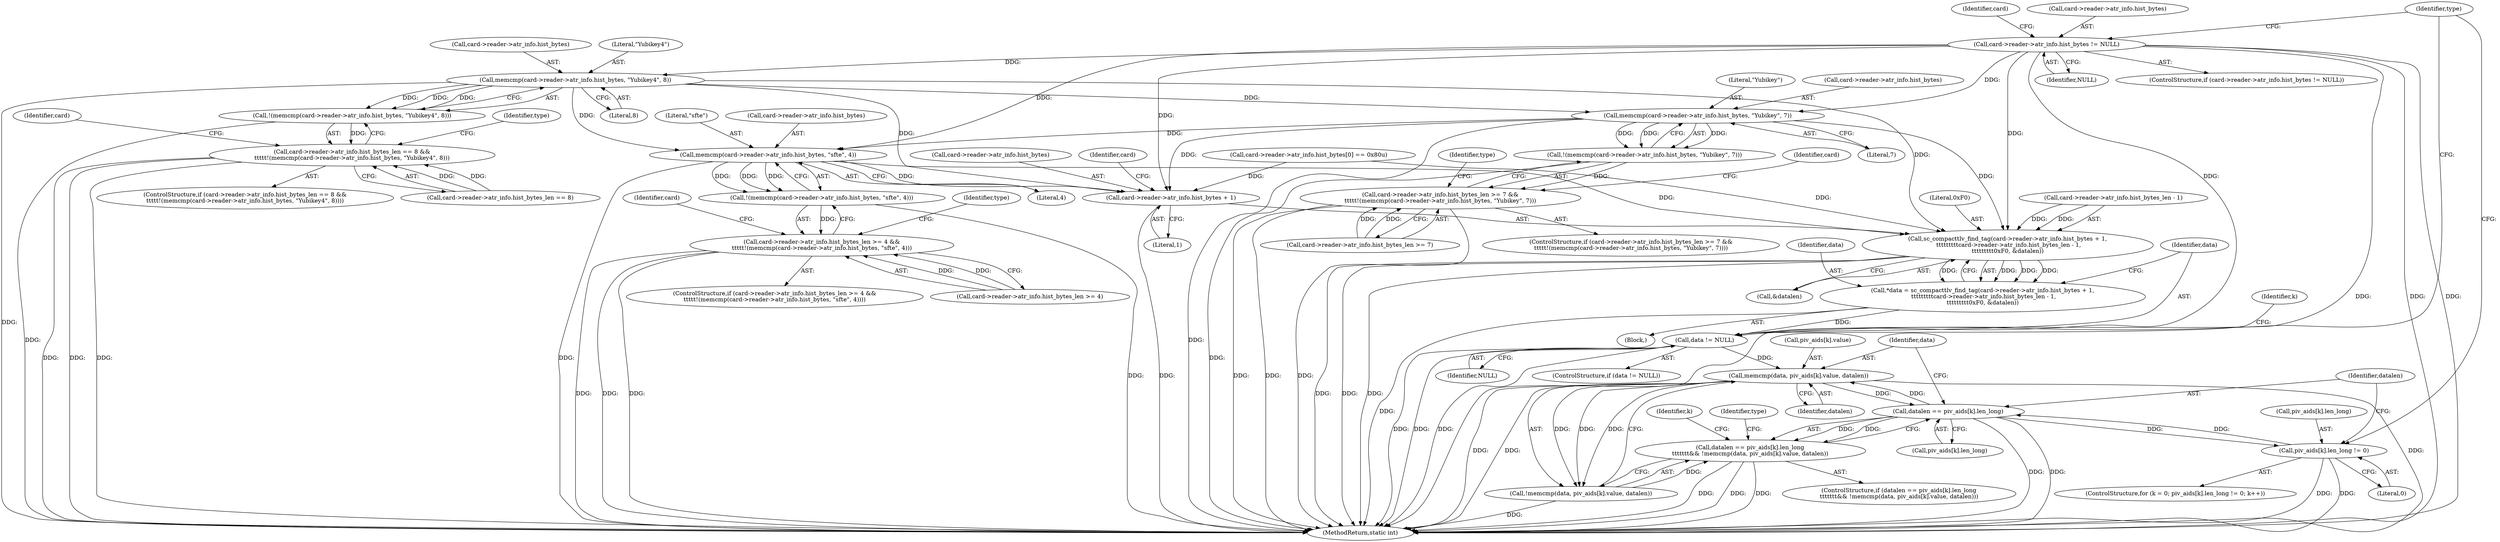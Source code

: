 digraph "1_OpenSC_8fe377e93b4b56060e5bbfb6f3142ceaeca744fa_15@API" {
"1000193" [label="(Call,memcmp(card->reader->atr_info.hist_bytes, \"Yubikey4\", 8))"];
"1000171" [label="(Call,card->reader->atr_info.hist_bytes != NULL)"];
"1000192" [label="(Call,!(memcmp(card->reader->atr_info.hist_bytes, \"Yubikey4\", 8)))"];
"1000182" [label="(Call,card->reader->atr_info.hist_bytes_len == 8 &&\n\t\t\t\t\t!(memcmp(card->reader->atr_info.hist_bytes, \"Yubikey4\", 8)))"];
"1000220" [label="(Call,memcmp(card->reader->atr_info.hist_bytes, \"Yubikey\", 7))"];
"1000219" [label="(Call,!(memcmp(card->reader->atr_info.hist_bytes, \"Yubikey\", 7)))"];
"1000209" [label="(Call,card->reader->atr_info.hist_bytes_len >= 7 &&\n\t\t\t\t\t!(memcmp(card->reader->atr_info.hist_bytes, \"Yubikey\", 7)))"];
"1000247" [label="(Call,memcmp(card->reader->atr_info.hist_bytes, \"sfte\", 4))"];
"1000246" [label="(Call,!(memcmp(card->reader->atr_info.hist_bytes, \"sfte\", 4)))"];
"1000236" [label="(Call,card->reader->atr_info.hist_bytes_len >= 4 &&\n\t\t\t\t\t!(memcmp(card->reader->atr_info.hist_bytes, \"sfte\", 4)))"];
"1000279" [label="(Call,sc_compacttlv_find_tag(card->reader->atr_info.hist_bytes + 1,\n \t\t\t\t\t\t\t\t\tcard->reader->atr_info.hist_bytes_len - 1,\n\t\t\t\t\t\t\t\t\t0xF0, &datalen))"];
"1000277" [label="(Call,*data = sc_compacttlv_find_tag(card->reader->atr_info.hist_bytes + 1,\n \t\t\t\t\t\t\t\t\tcard->reader->atr_info.hist_bytes_len - 1,\n\t\t\t\t\t\t\t\t\t0xF0, &datalen))"];
"1000302" [label="(Call,data != NULL)"];
"1000331" [label="(Call,memcmp(data, piv_aids[k].value, datalen))"];
"1000323" [label="(Call,datalen == piv_aids[k].len_long)"];
"1000311" [label="(Call,piv_aids[k].len_long != 0)"];
"1000322" [label="(Call,datalen == piv_aids[k].len_long\n\t\t\t\t\t\t\t&& !memcmp(data, piv_aids[k].value, datalen))"];
"1000330" [label="(Call,!memcmp(data, piv_aids[k].value, datalen))"];
"1000280" [label="(Call,card->reader->atr_info.hist_bytes + 1)"];
"1000193" [label="(Call,memcmp(card->reader->atr_info.hist_bytes, \"Yubikey4\", 8))"];
"1000241" [label="(Identifier,card)"];
"1000301" [label="(ControlStructure,if (data != NULL))"];
"1000346" [label="(Identifier,type)"];
"1000208" [label="(ControlStructure,if (card->reader->atr_info.hist_bytes_len >= 7 &&\n\t\t\t\t\t!(memcmp(card->reader->atr_info.hist_bytes, \"Yubikey\", 7))))"];
"1000322" [label="(Call,datalen == piv_aids[k].len_long\n\t\t\t\t\t\t\t&& !memcmp(data, piv_aids[k].value, datalen))"];
"1000228" [label="(Literal,\"Yubikey\")"];
"1000236" [label="(Call,card->reader->atr_info.hist_bytes_len >= 4 &&\n\t\t\t\t\t!(memcmp(card->reader->atr_info.hist_bytes, \"sfte\", 4)))"];
"1000330" [label="(Call,!memcmp(data, piv_aids[k].value, datalen))"];
"1000333" [label="(Call,piv_aids[k].value)"];
"1000277" [label="(Call,*data = sc_compacttlv_find_tag(card->reader->atr_info.hist_bytes + 1,\n \t\t\t\t\t\t\t\t\tcard->reader->atr_info.hist_bytes_len - 1,\n\t\t\t\t\t\t\t\t\t0xF0, &datalen))"];
"1000187" [label="(Identifier,card)"];
"1000179" [label="(Identifier,NULL)"];
"1000288" [label="(Literal,1)"];
"1000172" [label="(Call,card->reader->atr_info.hist_bytes)"];
"1000183" [label="(Call,card->reader->atr_info.hist_bytes_len == 8)"];
"1000281" [label="(Call,card->reader->atr_info.hist_bytes)"];
"1000516" [label="(MethodReturn,static int)"];
"1000255" [label="(Literal,\"sfte\")"];
"1000317" [label="(Literal,0)"];
"1000319" [label="(Identifier,k)"];
"1000232" [label="(Identifier,type)"];
"1000201" [label="(Literal,\"Yubikey4\")"];
"1000274" [label="(Block,)"];
"1000299" [label="(Call,&datalen)"];
"1000268" [label="(Identifier,card)"];
"1000221" [label="(Call,card->reader->atr_info.hist_bytes)"];
"1000298" [label="(Literal,0xF0)"];
"1000324" [label="(Identifier,datalen)"];
"1000171" [label="(Call,card->reader->atr_info.hist_bytes != NULL)"];
"1000202" [label="(Literal,8)"];
"1000248" [label="(Call,card->reader->atr_info.hist_bytes)"];
"1000235" [label="(ControlStructure,if (card->reader->atr_info.hist_bytes_len >= 4 &&\n\t\t\t\t\t!(memcmp(card->reader->atr_info.hist_bytes, \"sfte\", 4))))"];
"1000194" [label="(Call,card->reader->atr_info.hist_bytes)"];
"1000219" [label="(Call,!(memcmp(card->reader->atr_info.hist_bytes, \"Yubikey\", 7)))"];
"1000220" [label="(Call,memcmp(card->reader->atr_info.hist_bytes, \"Yubikey\", 7))"];
"1000259" [label="(Identifier,type)"];
"1000303" [label="(Identifier,data)"];
"1000325" [label="(Call,piv_aids[k].len_long)"];
"1000263" [label="(Call,card->reader->atr_info.hist_bytes[0] == 0x80u)"];
"1000304" [label="(Identifier,NULL)"];
"1000205" [label="(Identifier,type)"];
"1000209" [label="(Call,card->reader->atr_info.hist_bytes_len >= 7 &&\n\t\t\t\t\t!(memcmp(card->reader->atr_info.hist_bytes, \"Yubikey\", 7)))"];
"1000323" [label="(Call,datalen == piv_aids[k].len_long)"];
"1000280" [label="(Call,card->reader->atr_info.hist_bytes + 1)"];
"1000214" [label="(Identifier,card)"];
"1000181" [label="(ControlStructure,if (card->reader->atr_info.hist_bytes_len == 8 &&\n\t\t\t\t\t!(memcmp(card->reader->atr_info.hist_bytes, \"Yubikey4\", 8))))"];
"1000307" [label="(ControlStructure,for (k = 0; piv_aids[k].len_long != 0; k++))"];
"1000210" [label="(Call,card->reader->atr_info.hist_bytes_len >= 7)"];
"1000312" [label="(Call,piv_aids[k].len_long)"];
"1000237" [label="(Call,card->reader->atr_info.hist_bytes_len >= 4)"];
"1000311" [label="(Call,piv_aids[k].len_long != 0)"];
"1000321" [label="(ControlStructure,if (datalen == piv_aids[k].len_long\n\t\t\t\t\t\t\t&& !memcmp(data, piv_aids[k].value, datalen)))"];
"1000256" [label="(Literal,4)"];
"1000229" [label="(Literal,7)"];
"1000338" [label="(Identifier,datalen)"];
"1000182" [label="(Call,card->reader->atr_info.hist_bytes_len == 8 &&\n\t\t\t\t\t!(memcmp(card->reader->atr_info.hist_bytes, \"Yubikey4\", 8)))"];
"1000302" [label="(Call,data != NULL)"];
"1000246" [label="(Call,!(memcmp(card->reader->atr_info.hist_bytes, \"sfte\", 4)))"];
"1000341" [label="(Identifier,type)"];
"1000309" [label="(Identifier,k)"];
"1000170" [label="(ControlStructure,if (card->reader->atr_info.hist_bytes != NULL))"];
"1000331" [label="(Call,memcmp(data, piv_aids[k].value, datalen))"];
"1000332" [label="(Identifier,data)"];
"1000293" [label="(Identifier,card)"];
"1000192" [label="(Call,!(memcmp(card->reader->atr_info.hist_bytes, \"Yubikey4\", 8)))"];
"1000247" [label="(Call,memcmp(card->reader->atr_info.hist_bytes, \"sfte\", 4))"];
"1000278" [label="(Identifier,data)"];
"1000279" [label="(Call,sc_compacttlv_find_tag(card->reader->atr_info.hist_bytes + 1,\n \t\t\t\t\t\t\t\t\tcard->reader->atr_info.hist_bytes_len - 1,\n\t\t\t\t\t\t\t\t\t0xF0, &datalen))"];
"1000289" [label="(Call,card->reader->atr_info.hist_bytes_len - 1)"];
"1000193" -> "1000192"  [label="AST: "];
"1000193" -> "1000202"  [label="CFG: "];
"1000194" -> "1000193"  [label="AST: "];
"1000201" -> "1000193"  [label="AST: "];
"1000202" -> "1000193"  [label="AST: "];
"1000192" -> "1000193"  [label="CFG: "];
"1000193" -> "1000516"  [label="DDG: "];
"1000193" -> "1000192"  [label="DDG: "];
"1000193" -> "1000192"  [label="DDG: "];
"1000193" -> "1000192"  [label="DDG: "];
"1000171" -> "1000193"  [label="DDG: "];
"1000193" -> "1000220"  [label="DDG: "];
"1000193" -> "1000247"  [label="DDG: "];
"1000193" -> "1000279"  [label="DDG: "];
"1000193" -> "1000280"  [label="DDG: "];
"1000171" -> "1000170"  [label="AST: "];
"1000171" -> "1000179"  [label="CFG: "];
"1000172" -> "1000171"  [label="AST: "];
"1000179" -> "1000171"  [label="AST: "];
"1000187" -> "1000171"  [label="CFG: "];
"1000346" -> "1000171"  [label="CFG: "];
"1000171" -> "1000516"  [label="DDG: "];
"1000171" -> "1000516"  [label="DDG: "];
"1000171" -> "1000516"  [label="DDG: "];
"1000171" -> "1000220"  [label="DDG: "];
"1000171" -> "1000247"  [label="DDG: "];
"1000171" -> "1000279"  [label="DDG: "];
"1000171" -> "1000280"  [label="DDG: "];
"1000171" -> "1000302"  [label="DDG: "];
"1000192" -> "1000182"  [label="AST: "];
"1000182" -> "1000192"  [label="CFG: "];
"1000192" -> "1000516"  [label="DDG: "];
"1000192" -> "1000182"  [label="DDG: "];
"1000182" -> "1000181"  [label="AST: "];
"1000182" -> "1000183"  [label="CFG: "];
"1000183" -> "1000182"  [label="AST: "];
"1000205" -> "1000182"  [label="CFG: "];
"1000214" -> "1000182"  [label="CFG: "];
"1000182" -> "1000516"  [label="DDG: "];
"1000182" -> "1000516"  [label="DDG: "];
"1000182" -> "1000516"  [label="DDG: "];
"1000183" -> "1000182"  [label="DDG: "];
"1000183" -> "1000182"  [label="DDG: "];
"1000220" -> "1000219"  [label="AST: "];
"1000220" -> "1000229"  [label="CFG: "];
"1000221" -> "1000220"  [label="AST: "];
"1000228" -> "1000220"  [label="AST: "];
"1000229" -> "1000220"  [label="AST: "];
"1000219" -> "1000220"  [label="CFG: "];
"1000220" -> "1000516"  [label="DDG: "];
"1000220" -> "1000219"  [label="DDG: "];
"1000220" -> "1000219"  [label="DDG: "];
"1000220" -> "1000219"  [label="DDG: "];
"1000220" -> "1000247"  [label="DDG: "];
"1000220" -> "1000279"  [label="DDG: "];
"1000220" -> "1000280"  [label="DDG: "];
"1000219" -> "1000209"  [label="AST: "];
"1000209" -> "1000219"  [label="CFG: "];
"1000219" -> "1000516"  [label="DDG: "];
"1000219" -> "1000209"  [label="DDG: "];
"1000209" -> "1000208"  [label="AST: "];
"1000209" -> "1000210"  [label="CFG: "];
"1000210" -> "1000209"  [label="AST: "];
"1000232" -> "1000209"  [label="CFG: "];
"1000241" -> "1000209"  [label="CFG: "];
"1000209" -> "1000516"  [label="DDG: "];
"1000209" -> "1000516"  [label="DDG: "];
"1000209" -> "1000516"  [label="DDG: "];
"1000210" -> "1000209"  [label="DDG: "];
"1000210" -> "1000209"  [label="DDG: "];
"1000247" -> "1000246"  [label="AST: "];
"1000247" -> "1000256"  [label="CFG: "];
"1000248" -> "1000247"  [label="AST: "];
"1000255" -> "1000247"  [label="AST: "];
"1000256" -> "1000247"  [label="AST: "];
"1000246" -> "1000247"  [label="CFG: "];
"1000247" -> "1000516"  [label="DDG: "];
"1000247" -> "1000246"  [label="DDG: "];
"1000247" -> "1000246"  [label="DDG: "];
"1000247" -> "1000246"  [label="DDG: "];
"1000247" -> "1000279"  [label="DDG: "];
"1000247" -> "1000280"  [label="DDG: "];
"1000246" -> "1000236"  [label="AST: "];
"1000236" -> "1000246"  [label="CFG: "];
"1000246" -> "1000516"  [label="DDG: "];
"1000246" -> "1000236"  [label="DDG: "];
"1000236" -> "1000235"  [label="AST: "];
"1000236" -> "1000237"  [label="CFG: "];
"1000237" -> "1000236"  [label="AST: "];
"1000259" -> "1000236"  [label="CFG: "];
"1000268" -> "1000236"  [label="CFG: "];
"1000236" -> "1000516"  [label="DDG: "];
"1000236" -> "1000516"  [label="DDG: "];
"1000236" -> "1000516"  [label="DDG: "];
"1000237" -> "1000236"  [label="DDG: "];
"1000237" -> "1000236"  [label="DDG: "];
"1000279" -> "1000277"  [label="AST: "];
"1000279" -> "1000299"  [label="CFG: "];
"1000280" -> "1000279"  [label="AST: "];
"1000289" -> "1000279"  [label="AST: "];
"1000298" -> "1000279"  [label="AST: "];
"1000299" -> "1000279"  [label="AST: "];
"1000277" -> "1000279"  [label="CFG: "];
"1000279" -> "1000516"  [label="DDG: "];
"1000279" -> "1000516"  [label="DDG: "];
"1000279" -> "1000516"  [label="DDG: "];
"1000279" -> "1000277"  [label="DDG: "];
"1000279" -> "1000277"  [label="DDG: "];
"1000279" -> "1000277"  [label="DDG: "];
"1000279" -> "1000277"  [label="DDG: "];
"1000263" -> "1000279"  [label="DDG: "];
"1000289" -> "1000279"  [label="DDG: "];
"1000289" -> "1000279"  [label="DDG: "];
"1000277" -> "1000274"  [label="AST: "];
"1000278" -> "1000277"  [label="AST: "];
"1000303" -> "1000277"  [label="CFG: "];
"1000277" -> "1000516"  [label="DDG: "];
"1000277" -> "1000302"  [label="DDG: "];
"1000302" -> "1000301"  [label="AST: "];
"1000302" -> "1000304"  [label="CFG: "];
"1000303" -> "1000302"  [label="AST: "];
"1000304" -> "1000302"  [label="AST: "];
"1000309" -> "1000302"  [label="CFG: "];
"1000346" -> "1000302"  [label="CFG: "];
"1000302" -> "1000516"  [label="DDG: "];
"1000302" -> "1000516"  [label="DDG: "];
"1000302" -> "1000516"  [label="DDG: "];
"1000302" -> "1000331"  [label="DDG: "];
"1000331" -> "1000330"  [label="AST: "];
"1000331" -> "1000338"  [label="CFG: "];
"1000332" -> "1000331"  [label="AST: "];
"1000333" -> "1000331"  [label="AST: "];
"1000338" -> "1000331"  [label="AST: "];
"1000330" -> "1000331"  [label="CFG: "];
"1000331" -> "1000516"  [label="DDG: "];
"1000331" -> "1000516"  [label="DDG: "];
"1000331" -> "1000516"  [label="DDG: "];
"1000331" -> "1000323"  [label="DDG: "];
"1000331" -> "1000330"  [label="DDG: "];
"1000331" -> "1000330"  [label="DDG: "];
"1000331" -> "1000330"  [label="DDG: "];
"1000323" -> "1000331"  [label="DDG: "];
"1000323" -> "1000322"  [label="AST: "];
"1000323" -> "1000325"  [label="CFG: "];
"1000324" -> "1000323"  [label="AST: "];
"1000325" -> "1000323"  [label="AST: "];
"1000332" -> "1000323"  [label="CFG: "];
"1000322" -> "1000323"  [label="CFG: "];
"1000323" -> "1000516"  [label="DDG: "];
"1000323" -> "1000516"  [label="DDG: "];
"1000323" -> "1000311"  [label="DDG: "];
"1000323" -> "1000322"  [label="DDG: "];
"1000323" -> "1000322"  [label="DDG: "];
"1000311" -> "1000323"  [label="DDG: "];
"1000311" -> "1000307"  [label="AST: "];
"1000311" -> "1000317"  [label="CFG: "];
"1000312" -> "1000311"  [label="AST: "];
"1000317" -> "1000311"  [label="AST: "];
"1000324" -> "1000311"  [label="CFG: "];
"1000346" -> "1000311"  [label="CFG: "];
"1000311" -> "1000516"  [label="DDG: "];
"1000311" -> "1000516"  [label="DDG: "];
"1000322" -> "1000321"  [label="AST: "];
"1000322" -> "1000330"  [label="CFG: "];
"1000330" -> "1000322"  [label="AST: "];
"1000341" -> "1000322"  [label="CFG: "];
"1000319" -> "1000322"  [label="CFG: "];
"1000322" -> "1000516"  [label="DDG: "];
"1000322" -> "1000516"  [label="DDG: "];
"1000322" -> "1000516"  [label="DDG: "];
"1000330" -> "1000322"  [label="DDG: "];
"1000330" -> "1000516"  [label="DDG: "];
"1000280" -> "1000288"  [label="CFG: "];
"1000281" -> "1000280"  [label="AST: "];
"1000288" -> "1000280"  [label="AST: "];
"1000293" -> "1000280"  [label="CFG: "];
"1000280" -> "1000516"  [label="DDG: "];
"1000263" -> "1000280"  [label="DDG: "];
}
